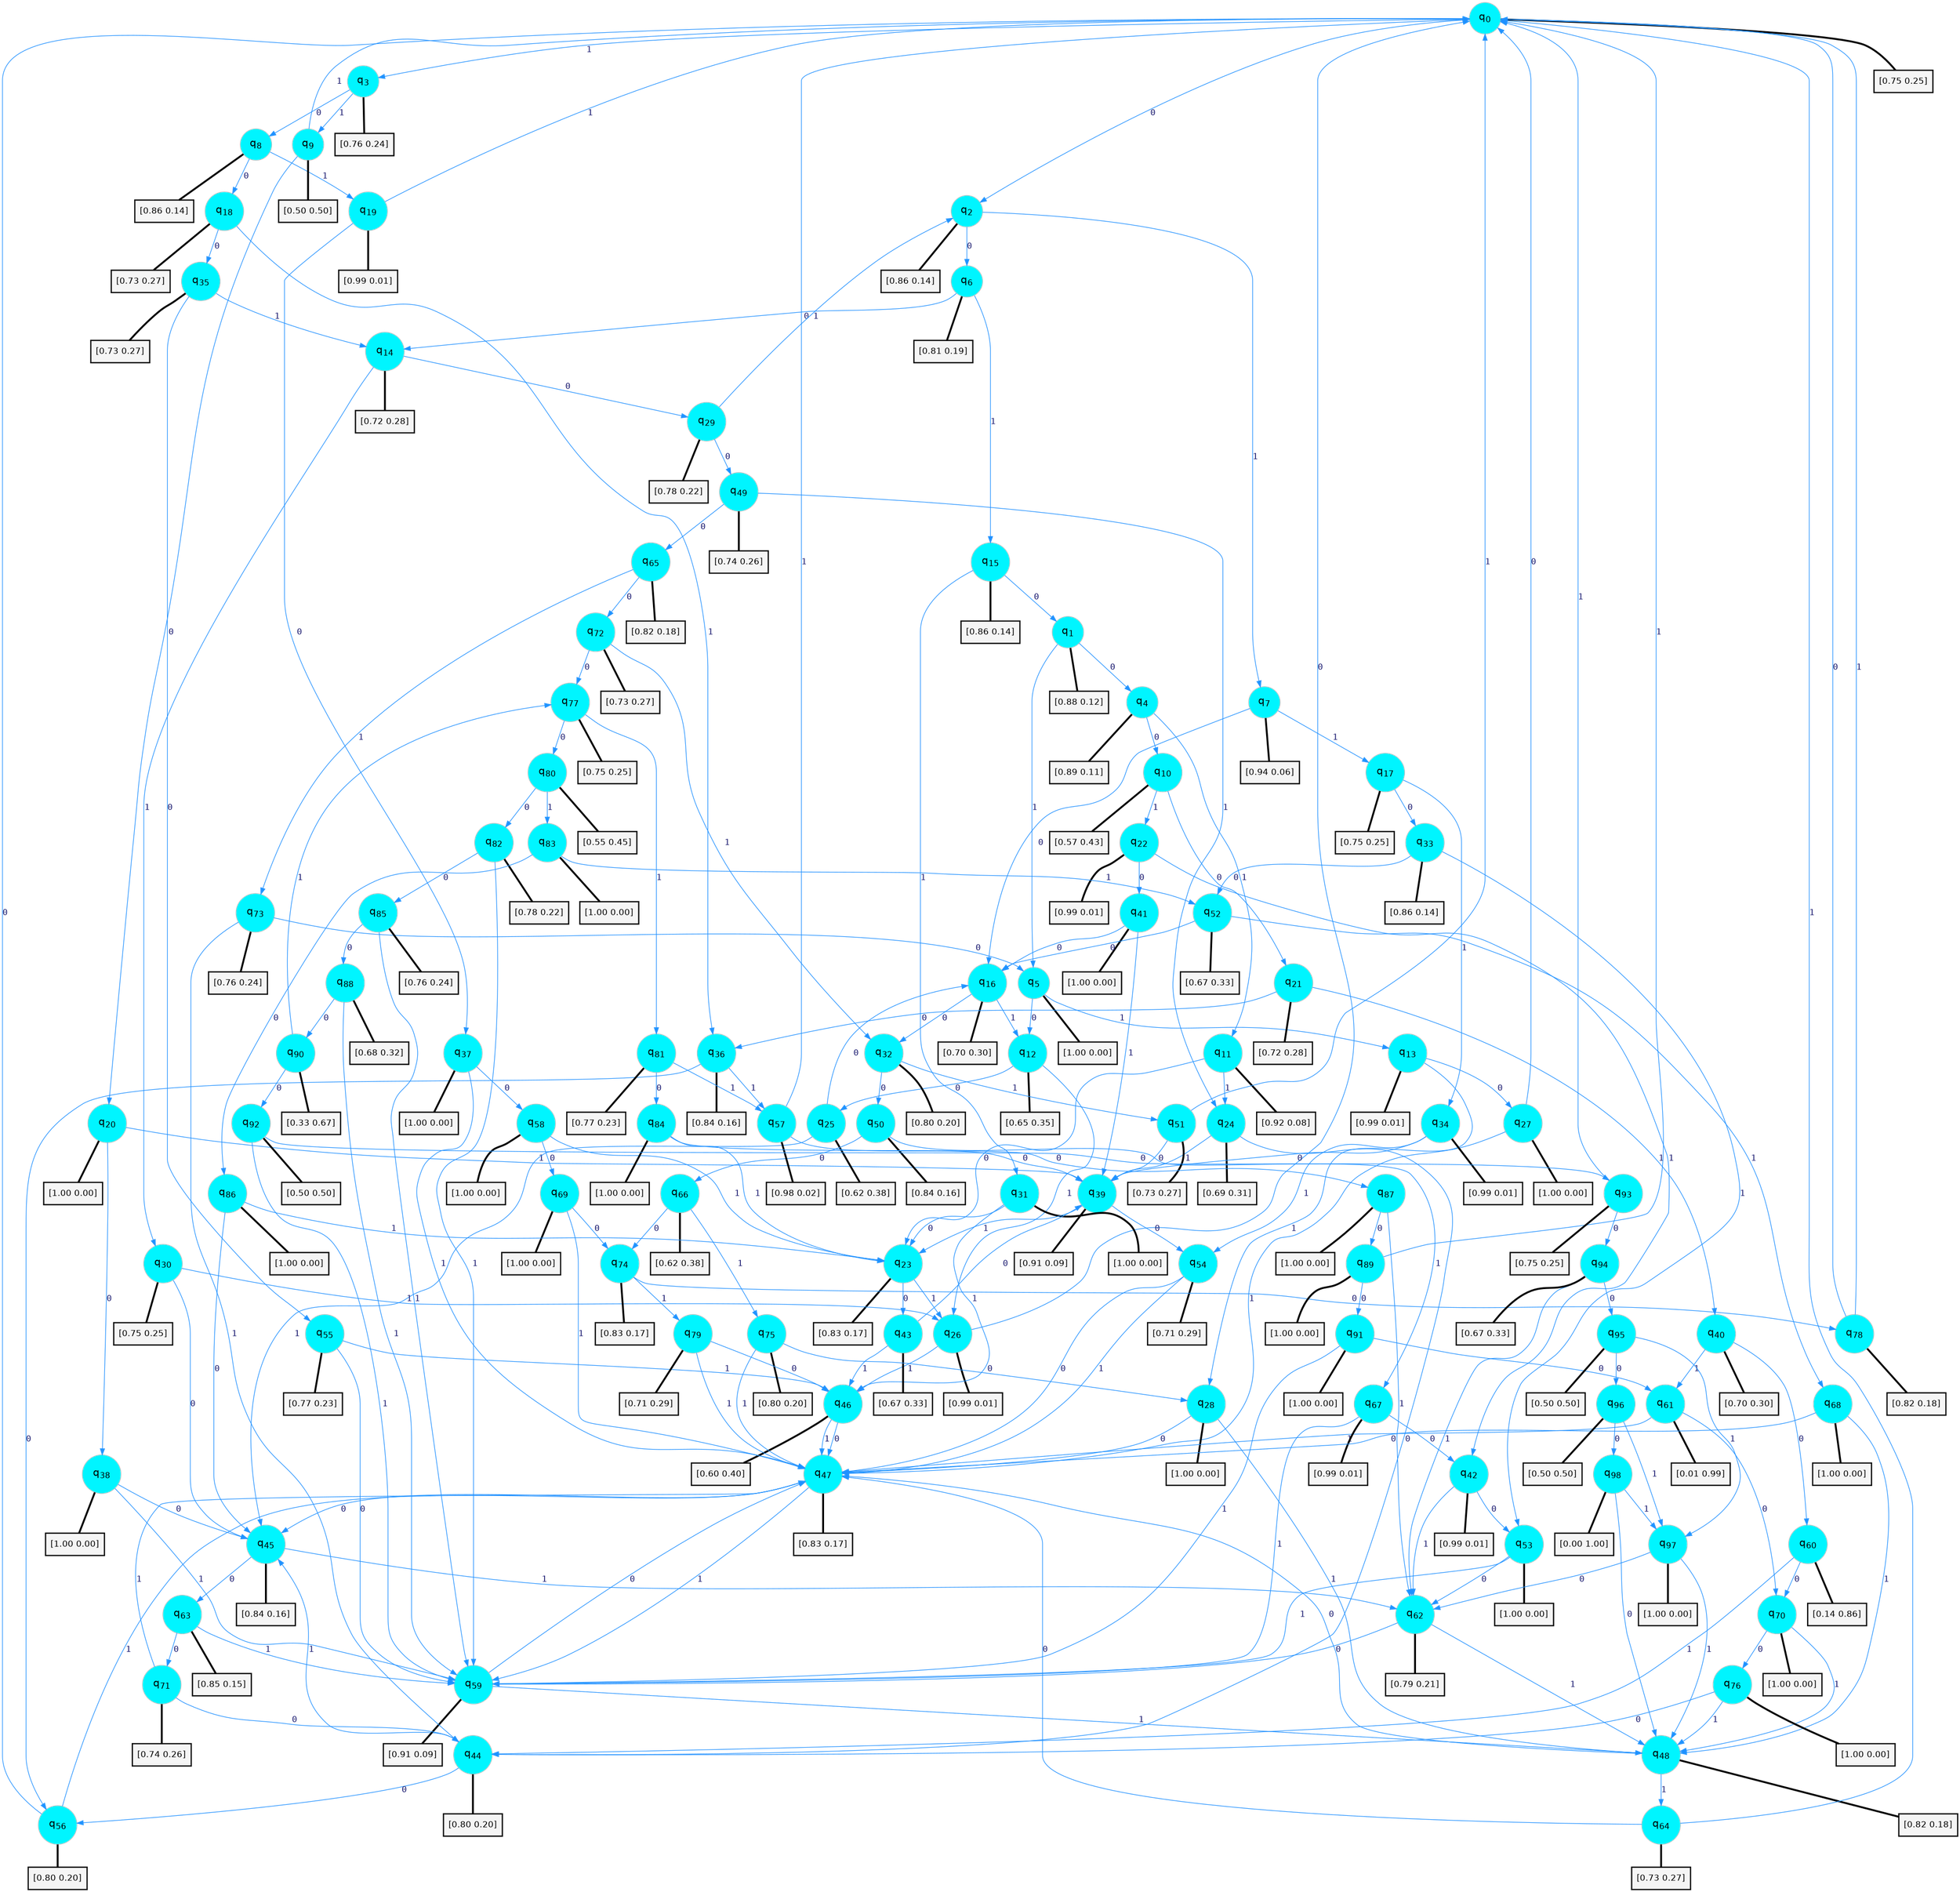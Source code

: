 digraph G {
graph [
bgcolor=transparent, dpi=300, rankdir=TD, size="40,25"];
node [
color=gray, fillcolor=turquoise1, fontcolor=black, fontname=Helvetica, fontsize=16, fontweight=bold, shape=circle, style=filled];
edge [
arrowsize=1, color=dodgerblue1, fontcolor=midnightblue, fontname=courier, fontweight=bold, penwidth=1, style=solid, weight=20];
0[label=<q<SUB>0</SUB>>];
1[label=<q<SUB>1</SUB>>];
2[label=<q<SUB>2</SUB>>];
3[label=<q<SUB>3</SUB>>];
4[label=<q<SUB>4</SUB>>];
5[label=<q<SUB>5</SUB>>];
6[label=<q<SUB>6</SUB>>];
7[label=<q<SUB>7</SUB>>];
8[label=<q<SUB>8</SUB>>];
9[label=<q<SUB>9</SUB>>];
10[label=<q<SUB>10</SUB>>];
11[label=<q<SUB>11</SUB>>];
12[label=<q<SUB>12</SUB>>];
13[label=<q<SUB>13</SUB>>];
14[label=<q<SUB>14</SUB>>];
15[label=<q<SUB>15</SUB>>];
16[label=<q<SUB>16</SUB>>];
17[label=<q<SUB>17</SUB>>];
18[label=<q<SUB>18</SUB>>];
19[label=<q<SUB>19</SUB>>];
20[label=<q<SUB>20</SUB>>];
21[label=<q<SUB>21</SUB>>];
22[label=<q<SUB>22</SUB>>];
23[label=<q<SUB>23</SUB>>];
24[label=<q<SUB>24</SUB>>];
25[label=<q<SUB>25</SUB>>];
26[label=<q<SUB>26</SUB>>];
27[label=<q<SUB>27</SUB>>];
28[label=<q<SUB>28</SUB>>];
29[label=<q<SUB>29</SUB>>];
30[label=<q<SUB>30</SUB>>];
31[label=<q<SUB>31</SUB>>];
32[label=<q<SUB>32</SUB>>];
33[label=<q<SUB>33</SUB>>];
34[label=<q<SUB>34</SUB>>];
35[label=<q<SUB>35</SUB>>];
36[label=<q<SUB>36</SUB>>];
37[label=<q<SUB>37</SUB>>];
38[label=<q<SUB>38</SUB>>];
39[label=<q<SUB>39</SUB>>];
40[label=<q<SUB>40</SUB>>];
41[label=<q<SUB>41</SUB>>];
42[label=<q<SUB>42</SUB>>];
43[label=<q<SUB>43</SUB>>];
44[label=<q<SUB>44</SUB>>];
45[label=<q<SUB>45</SUB>>];
46[label=<q<SUB>46</SUB>>];
47[label=<q<SUB>47</SUB>>];
48[label=<q<SUB>48</SUB>>];
49[label=<q<SUB>49</SUB>>];
50[label=<q<SUB>50</SUB>>];
51[label=<q<SUB>51</SUB>>];
52[label=<q<SUB>52</SUB>>];
53[label=<q<SUB>53</SUB>>];
54[label=<q<SUB>54</SUB>>];
55[label=<q<SUB>55</SUB>>];
56[label=<q<SUB>56</SUB>>];
57[label=<q<SUB>57</SUB>>];
58[label=<q<SUB>58</SUB>>];
59[label=<q<SUB>59</SUB>>];
60[label=<q<SUB>60</SUB>>];
61[label=<q<SUB>61</SUB>>];
62[label=<q<SUB>62</SUB>>];
63[label=<q<SUB>63</SUB>>];
64[label=<q<SUB>64</SUB>>];
65[label=<q<SUB>65</SUB>>];
66[label=<q<SUB>66</SUB>>];
67[label=<q<SUB>67</SUB>>];
68[label=<q<SUB>68</SUB>>];
69[label=<q<SUB>69</SUB>>];
70[label=<q<SUB>70</SUB>>];
71[label=<q<SUB>71</SUB>>];
72[label=<q<SUB>72</SUB>>];
73[label=<q<SUB>73</SUB>>];
74[label=<q<SUB>74</SUB>>];
75[label=<q<SUB>75</SUB>>];
76[label=<q<SUB>76</SUB>>];
77[label=<q<SUB>77</SUB>>];
78[label=<q<SUB>78</SUB>>];
79[label=<q<SUB>79</SUB>>];
80[label=<q<SUB>80</SUB>>];
81[label=<q<SUB>81</SUB>>];
82[label=<q<SUB>82</SUB>>];
83[label=<q<SUB>83</SUB>>];
84[label=<q<SUB>84</SUB>>];
85[label=<q<SUB>85</SUB>>];
86[label=<q<SUB>86</SUB>>];
87[label=<q<SUB>87</SUB>>];
88[label=<q<SUB>88</SUB>>];
89[label=<q<SUB>89</SUB>>];
90[label=<q<SUB>90</SUB>>];
91[label=<q<SUB>91</SUB>>];
92[label=<q<SUB>92</SUB>>];
93[label=<q<SUB>93</SUB>>];
94[label=<q<SUB>94</SUB>>];
95[label=<q<SUB>95</SUB>>];
96[label=<q<SUB>96</SUB>>];
97[label=<q<SUB>97</SUB>>];
98[label=<q<SUB>98</SUB>>];
99[label="[0.75 0.25]", shape=box,fontcolor=black, fontname=Helvetica, fontsize=14, penwidth=2, fillcolor=whitesmoke,color=black];
100[label="[0.88 0.12]", shape=box,fontcolor=black, fontname=Helvetica, fontsize=14, penwidth=2, fillcolor=whitesmoke,color=black];
101[label="[0.86 0.14]", shape=box,fontcolor=black, fontname=Helvetica, fontsize=14, penwidth=2, fillcolor=whitesmoke,color=black];
102[label="[0.76 0.24]", shape=box,fontcolor=black, fontname=Helvetica, fontsize=14, penwidth=2, fillcolor=whitesmoke,color=black];
103[label="[0.89 0.11]", shape=box,fontcolor=black, fontname=Helvetica, fontsize=14, penwidth=2, fillcolor=whitesmoke,color=black];
104[label="[1.00 0.00]", shape=box,fontcolor=black, fontname=Helvetica, fontsize=14, penwidth=2, fillcolor=whitesmoke,color=black];
105[label="[0.81 0.19]", shape=box,fontcolor=black, fontname=Helvetica, fontsize=14, penwidth=2, fillcolor=whitesmoke,color=black];
106[label="[0.94 0.06]", shape=box,fontcolor=black, fontname=Helvetica, fontsize=14, penwidth=2, fillcolor=whitesmoke,color=black];
107[label="[0.86 0.14]", shape=box,fontcolor=black, fontname=Helvetica, fontsize=14, penwidth=2, fillcolor=whitesmoke,color=black];
108[label="[0.50 0.50]", shape=box,fontcolor=black, fontname=Helvetica, fontsize=14, penwidth=2, fillcolor=whitesmoke,color=black];
109[label="[0.57 0.43]", shape=box,fontcolor=black, fontname=Helvetica, fontsize=14, penwidth=2, fillcolor=whitesmoke,color=black];
110[label="[0.92 0.08]", shape=box,fontcolor=black, fontname=Helvetica, fontsize=14, penwidth=2, fillcolor=whitesmoke,color=black];
111[label="[0.65 0.35]", shape=box,fontcolor=black, fontname=Helvetica, fontsize=14, penwidth=2, fillcolor=whitesmoke,color=black];
112[label="[0.99 0.01]", shape=box,fontcolor=black, fontname=Helvetica, fontsize=14, penwidth=2, fillcolor=whitesmoke,color=black];
113[label="[0.72 0.28]", shape=box,fontcolor=black, fontname=Helvetica, fontsize=14, penwidth=2, fillcolor=whitesmoke,color=black];
114[label="[0.86 0.14]", shape=box,fontcolor=black, fontname=Helvetica, fontsize=14, penwidth=2, fillcolor=whitesmoke,color=black];
115[label="[0.70 0.30]", shape=box,fontcolor=black, fontname=Helvetica, fontsize=14, penwidth=2, fillcolor=whitesmoke,color=black];
116[label="[0.75 0.25]", shape=box,fontcolor=black, fontname=Helvetica, fontsize=14, penwidth=2, fillcolor=whitesmoke,color=black];
117[label="[0.73 0.27]", shape=box,fontcolor=black, fontname=Helvetica, fontsize=14, penwidth=2, fillcolor=whitesmoke,color=black];
118[label="[0.99 0.01]", shape=box,fontcolor=black, fontname=Helvetica, fontsize=14, penwidth=2, fillcolor=whitesmoke,color=black];
119[label="[1.00 0.00]", shape=box,fontcolor=black, fontname=Helvetica, fontsize=14, penwidth=2, fillcolor=whitesmoke,color=black];
120[label="[0.72 0.28]", shape=box,fontcolor=black, fontname=Helvetica, fontsize=14, penwidth=2, fillcolor=whitesmoke,color=black];
121[label="[0.99 0.01]", shape=box,fontcolor=black, fontname=Helvetica, fontsize=14, penwidth=2, fillcolor=whitesmoke,color=black];
122[label="[0.83 0.17]", shape=box,fontcolor=black, fontname=Helvetica, fontsize=14, penwidth=2, fillcolor=whitesmoke,color=black];
123[label="[0.69 0.31]", shape=box,fontcolor=black, fontname=Helvetica, fontsize=14, penwidth=2, fillcolor=whitesmoke,color=black];
124[label="[0.62 0.38]", shape=box,fontcolor=black, fontname=Helvetica, fontsize=14, penwidth=2, fillcolor=whitesmoke,color=black];
125[label="[0.99 0.01]", shape=box,fontcolor=black, fontname=Helvetica, fontsize=14, penwidth=2, fillcolor=whitesmoke,color=black];
126[label="[1.00 0.00]", shape=box,fontcolor=black, fontname=Helvetica, fontsize=14, penwidth=2, fillcolor=whitesmoke,color=black];
127[label="[1.00 0.00]", shape=box,fontcolor=black, fontname=Helvetica, fontsize=14, penwidth=2, fillcolor=whitesmoke,color=black];
128[label="[0.78 0.22]", shape=box,fontcolor=black, fontname=Helvetica, fontsize=14, penwidth=2, fillcolor=whitesmoke,color=black];
129[label="[0.75 0.25]", shape=box,fontcolor=black, fontname=Helvetica, fontsize=14, penwidth=2, fillcolor=whitesmoke,color=black];
130[label="[1.00 0.00]", shape=box,fontcolor=black, fontname=Helvetica, fontsize=14, penwidth=2, fillcolor=whitesmoke,color=black];
131[label="[0.80 0.20]", shape=box,fontcolor=black, fontname=Helvetica, fontsize=14, penwidth=2, fillcolor=whitesmoke,color=black];
132[label="[0.86 0.14]", shape=box,fontcolor=black, fontname=Helvetica, fontsize=14, penwidth=2, fillcolor=whitesmoke,color=black];
133[label="[0.99 0.01]", shape=box,fontcolor=black, fontname=Helvetica, fontsize=14, penwidth=2, fillcolor=whitesmoke,color=black];
134[label="[0.73 0.27]", shape=box,fontcolor=black, fontname=Helvetica, fontsize=14, penwidth=2, fillcolor=whitesmoke,color=black];
135[label="[0.84 0.16]", shape=box,fontcolor=black, fontname=Helvetica, fontsize=14, penwidth=2, fillcolor=whitesmoke,color=black];
136[label="[1.00 0.00]", shape=box,fontcolor=black, fontname=Helvetica, fontsize=14, penwidth=2, fillcolor=whitesmoke,color=black];
137[label="[1.00 0.00]", shape=box,fontcolor=black, fontname=Helvetica, fontsize=14, penwidth=2, fillcolor=whitesmoke,color=black];
138[label="[0.91 0.09]", shape=box,fontcolor=black, fontname=Helvetica, fontsize=14, penwidth=2, fillcolor=whitesmoke,color=black];
139[label="[0.70 0.30]", shape=box,fontcolor=black, fontname=Helvetica, fontsize=14, penwidth=2, fillcolor=whitesmoke,color=black];
140[label="[1.00 0.00]", shape=box,fontcolor=black, fontname=Helvetica, fontsize=14, penwidth=2, fillcolor=whitesmoke,color=black];
141[label="[0.99 0.01]", shape=box,fontcolor=black, fontname=Helvetica, fontsize=14, penwidth=2, fillcolor=whitesmoke,color=black];
142[label="[0.67 0.33]", shape=box,fontcolor=black, fontname=Helvetica, fontsize=14, penwidth=2, fillcolor=whitesmoke,color=black];
143[label="[0.80 0.20]", shape=box,fontcolor=black, fontname=Helvetica, fontsize=14, penwidth=2, fillcolor=whitesmoke,color=black];
144[label="[0.84 0.16]", shape=box,fontcolor=black, fontname=Helvetica, fontsize=14, penwidth=2, fillcolor=whitesmoke,color=black];
145[label="[0.60 0.40]", shape=box,fontcolor=black, fontname=Helvetica, fontsize=14, penwidth=2, fillcolor=whitesmoke,color=black];
146[label="[0.83 0.17]", shape=box,fontcolor=black, fontname=Helvetica, fontsize=14, penwidth=2, fillcolor=whitesmoke,color=black];
147[label="[0.82 0.18]", shape=box,fontcolor=black, fontname=Helvetica, fontsize=14, penwidth=2, fillcolor=whitesmoke,color=black];
148[label="[0.74 0.26]", shape=box,fontcolor=black, fontname=Helvetica, fontsize=14, penwidth=2, fillcolor=whitesmoke,color=black];
149[label="[0.84 0.16]", shape=box,fontcolor=black, fontname=Helvetica, fontsize=14, penwidth=2, fillcolor=whitesmoke,color=black];
150[label="[0.73 0.27]", shape=box,fontcolor=black, fontname=Helvetica, fontsize=14, penwidth=2, fillcolor=whitesmoke,color=black];
151[label="[0.67 0.33]", shape=box,fontcolor=black, fontname=Helvetica, fontsize=14, penwidth=2, fillcolor=whitesmoke,color=black];
152[label="[1.00 0.00]", shape=box,fontcolor=black, fontname=Helvetica, fontsize=14, penwidth=2, fillcolor=whitesmoke,color=black];
153[label="[0.71 0.29]", shape=box,fontcolor=black, fontname=Helvetica, fontsize=14, penwidth=2, fillcolor=whitesmoke,color=black];
154[label="[0.77 0.23]", shape=box,fontcolor=black, fontname=Helvetica, fontsize=14, penwidth=2, fillcolor=whitesmoke,color=black];
155[label="[0.80 0.20]", shape=box,fontcolor=black, fontname=Helvetica, fontsize=14, penwidth=2, fillcolor=whitesmoke,color=black];
156[label="[0.98 0.02]", shape=box,fontcolor=black, fontname=Helvetica, fontsize=14, penwidth=2, fillcolor=whitesmoke,color=black];
157[label="[1.00 0.00]", shape=box,fontcolor=black, fontname=Helvetica, fontsize=14, penwidth=2, fillcolor=whitesmoke,color=black];
158[label="[0.91 0.09]", shape=box,fontcolor=black, fontname=Helvetica, fontsize=14, penwidth=2, fillcolor=whitesmoke,color=black];
159[label="[0.14 0.86]", shape=box,fontcolor=black, fontname=Helvetica, fontsize=14, penwidth=2, fillcolor=whitesmoke,color=black];
160[label="[0.01 0.99]", shape=box,fontcolor=black, fontname=Helvetica, fontsize=14, penwidth=2, fillcolor=whitesmoke,color=black];
161[label="[0.79 0.21]", shape=box,fontcolor=black, fontname=Helvetica, fontsize=14, penwidth=2, fillcolor=whitesmoke,color=black];
162[label="[0.85 0.15]", shape=box,fontcolor=black, fontname=Helvetica, fontsize=14, penwidth=2, fillcolor=whitesmoke,color=black];
163[label="[0.73 0.27]", shape=box,fontcolor=black, fontname=Helvetica, fontsize=14, penwidth=2, fillcolor=whitesmoke,color=black];
164[label="[0.82 0.18]", shape=box,fontcolor=black, fontname=Helvetica, fontsize=14, penwidth=2, fillcolor=whitesmoke,color=black];
165[label="[0.62 0.38]", shape=box,fontcolor=black, fontname=Helvetica, fontsize=14, penwidth=2, fillcolor=whitesmoke,color=black];
166[label="[0.99 0.01]", shape=box,fontcolor=black, fontname=Helvetica, fontsize=14, penwidth=2, fillcolor=whitesmoke,color=black];
167[label="[1.00 0.00]", shape=box,fontcolor=black, fontname=Helvetica, fontsize=14, penwidth=2, fillcolor=whitesmoke,color=black];
168[label="[1.00 0.00]", shape=box,fontcolor=black, fontname=Helvetica, fontsize=14, penwidth=2, fillcolor=whitesmoke,color=black];
169[label="[1.00 0.00]", shape=box,fontcolor=black, fontname=Helvetica, fontsize=14, penwidth=2, fillcolor=whitesmoke,color=black];
170[label="[0.74 0.26]", shape=box,fontcolor=black, fontname=Helvetica, fontsize=14, penwidth=2, fillcolor=whitesmoke,color=black];
171[label="[0.73 0.27]", shape=box,fontcolor=black, fontname=Helvetica, fontsize=14, penwidth=2, fillcolor=whitesmoke,color=black];
172[label="[0.76 0.24]", shape=box,fontcolor=black, fontname=Helvetica, fontsize=14, penwidth=2, fillcolor=whitesmoke,color=black];
173[label="[0.83 0.17]", shape=box,fontcolor=black, fontname=Helvetica, fontsize=14, penwidth=2, fillcolor=whitesmoke,color=black];
174[label="[0.80 0.20]", shape=box,fontcolor=black, fontname=Helvetica, fontsize=14, penwidth=2, fillcolor=whitesmoke,color=black];
175[label="[1.00 0.00]", shape=box,fontcolor=black, fontname=Helvetica, fontsize=14, penwidth=2, fillcolor=whitesmoke,color=black];
176[label="[0.75 0.25]", shape=box,fontcolor=black, fontname=Helvetica, fontsize=14, penwidth=2, fillcolor=whitesmoke,color=black];
177[label="[0.82 0.18]", shape=box,fontcolor=black, fontname=Helvetica, fontsize=14, penwidth=2, fillcolor=whitesmoke,color=black];
178[label="[0.71 0.29]", shape=box,fontcolor=black, fontname=Helvetica, fontsize=14, penwidth=2, fillcolor=whitesmoke,color=black];
179[label="[0.55 0.45]", shape=box,fontcolor=black, fontname=Helvetica, fontsize=14, penwidth=2, fillcolor=whitesmoke,color=black];
180[label="[0.77 0.23]", shape=box,fontcolor=black, fontname=Helvetica, fontsize=14, penwidth=2, fillcolor=whitesmoke,color=black];
181[label="[0.78 0.22]", shape=box,fontcolor=black, fontname=Helvetica, fontsize=14, penwidth=2, fillcolor=whitesmoke,color=black];
182[label="[1.00 0.00]", shape=box,fontcolor=black, fontname=Helvetica, fontsize=14, penwidth=2, fillcolor=whitesmoke,color=black];
183[label="[1.00 0.00]", shape=box,fontcolor=black, fontname=Helvetica, fontsize=14, penwidth=2, fillcolor=whitesmoke,color=black];
184[label="[0.76 0.24]", shape=box,fontcolor=black, fontname=Helvetica, fontsize=14, penwidth=2, fillcolor=whitesmoke,color=black];
185[label="[1.00 0.00]", shape=box,fontcolor=black, fontname=Helvetica, fontsize=14, penwidth=2, fillcolor=whitesmoke,color=black];
186[label="[1.00 0.00]", shape=box,fontcolor=black, fontname=Helvetica, fontsize=14, penwidth=2, fillcolor=whitesmoke,color=black];
187[label="[0.68 0.32]", shape=box,fontcolor=black, fontname=Helvetica, fontsize=14, penwidth=2, fillcolor=whitesmoke,color=black];
188[label="[1.00 0.00]", shape=box,fontcolor=black, fontname=Helvetica, fontsize=14, penwidth=2, fillcolor=whitesmoke,color=black];
189[label="[0.33 0.67]", shape=box,fontcolor=black, fontname=Helvetica, fontsize=14, penwidth=2, fillcolor=whitesmoke,color=black];
190[label="[1.00 0.00]", shape=box,fontcolor=black, fontname=Helvetica, fontsize=14, penwidth=2, fillcolor=whitesmoke,color=black];
191[label="[0.50 0.50]", shape=box,fontcolor=black, fontname=Helvetica, fontsize=14, penwidth=2, fillcolor=whitesmoke,color=black];
192[label="[0.75 0.25]", shape=box,fontcolor=black, fontname=Helvetica, fontsize=14, penwidth=2, fillcolor=whitesmoke,color=black];
193[label="[0.67 0.33]", shape=box,fontcolor=black, fontname=Helvetica, fontsize=14, penwidth=2, fillcolor=whitesmoke,color=black];
194[label="[0.50 0.50]", shape=box,fontcolor=black, fontname=Helvetica, fontsize=14, penwidth=2, fillcolor=whitesmoke,color=black];
195[label="[0.50 0.50]", shape=box,fontcolor=black, fontname=Helvetica, fontsize=14, penwidth=2, fillcolor=whitesmoke,color=black];
196[label="[1.00 0.00]", shape=box,fontcolor=black, fontname=Helvetica, fontsize=14, penwidth=2, fillcolor=whitesmoke,color=black];
197[label="[0.00 1.00]", shape=box,fontcolor=black, fontname=Helvetica, fontsize=14, penwidth=2, fillcolor=whitesmoke,color=black];
0->2 [label=0];
0->3 [label=1];
0->99 [arrowhead=none, penwidth=3,color=black];
1->4 [label=0];
1->5 [label=1];
1->100 [arrowhead=none, penwidth=3,color=black];
2->6 [label=0];
2->7 [label=1];
2->101 [arrowhead=none, penwidth=3,color=black];
3->8 [label=0];
3->9 [label=1];
3->102 [arrowhead=none, penwidth=3,color=black];
4->10 [label=0];
4->11 [label=1];
4->103 [arrowhead=none, penwidth=3,color=black];
5->12 [label=0];
5->13 [label=1];
5->104 [arrowhead=none, penwidth=3,color=black];
6->14 [label=0];
6->15 [label=1];
6->105 [arrowhead=none, penwidth=3,color=black];
7->16 [label=0];
7->17 [label=1];
7->106 [arrowhead=none, penwidth=3,color=black];
8->18 [label=0];
8->19 [label=1];
8->107 [arrowhead=none, penwidth=3,color=black];
9->20 [label=0];
9->0 [label=1];
9->108 [arrowhead=none, penwidth=3,color=black];
10->21 [label=0];
10->22 [label=1];
10->109 [arrowhead=none, penwidth=3,color=black];
11->23 [label=0];
11->24 [label=1];
11->110 [arrowhead=none, penwidth=3,color=black];
12->25 [label=0];
12->26 [label=1];
12->111 [arrowhead=none, penwidth=3,color=black];
13->27 [label=0];
13->28 [label=1];
13->112 [arrowhead=none, penwidth=3,color=black];
14->29 [label=0];
14->30 [label=1];
14->113 [arrowhead=none, penwidth=3,color=black];
15->1 [label=0];
15->31 [label=1];
15->114 [arrowhead=none, penwidth=3,color=black];
16->32 [label=0];
16->12 [label=1];
16->115 [arrowhead=none, penwidth=3,color=black];
17->33 [label=0];
17->34 [label=1];
17->116 [arrowhead=none, penwidth=3,color=black];
18->35 [label=0];
18->36 [label=1];
18->117 [arrowhead=none, penwidth=3,color=black];
19->37 [label=0];
19->0 [label=1];
19->118 [arrowhead=none, penwidth=3,color=black];
20->38 [label=0];
20->39 [label=1];
20->119 [arrowhead=none, penwidth=3,color=black];
21->36 [label=0];
21->40 [label=1];
21->120 [arrowhead=none, penwidth=3,color=black];
22->41 [label=0];
22->42 [label=1];
22->121 [arrowhead=none, penwidth=3,color=black];
23->43 [label=0];
23->26 [label=1];
23->122 [arrowhead=none, penwidth=3,color=black];
24->44 [label=0];
24->39 [label=1];
24->123 [arrowhead=none, penwidth=3,color=black];
25->16 [label=0];
25->45 [label=1];
25->124 [arrowhead=none, penwidth=3,color=black];
26->0 [label=0];
26->46 [label=1];
26->125 [arrowhead=none, penwidth=3,color=black];
27->0 [label=0];
27->47 [label=1];
27->126 [arrowhead=none, penwidth=3,color=black];
28->47 [label=0];
28->48 [label=1];
28->127 [arrowhead=none, penwidth=3,color=black];
29->49 [label=0];
29->2 [label=1];
29->128 [arrowhead=none, penwidth=3,color=black];
30->45 [label=0];
30->26 [label=1];
30->129 [arrowhead=none, penwidth=3,color=black];
31->23 [label=0];
31->46 [label=1];
31->130 [arrowhead=none, penwidth=3,color=black];
32->50 [label=0];
32->51 [label=1];
32->131 [arrowhead=none, penwidth=3,color=black];
33->52 [label=0];
33->53 [label=1];
33->132 [arrowhead=none, penwidth=3,color=black];
34->39 [label=0];
34->54 [label=1];
34->133 [arrowhead=none, penwidth=3,color=black];
35->55 [label=0];
35->14 [label=1];
35->134 [arrowhead=none, penwidth=3,color=black];
36->56 [label=0];
36->57 [label=1];
36->135 [arrowhead=none, penwidth=3,color=black];
37->58 [label=0];
37->47 [label=1];
37->136 [arrowhead=none, penwidth=3,color=black];
38->45 [label=0];
38->59 [label=1];
38->137 [arrowhead=none, penwidth=3,color=black];
39->54 [label=0];
39->23 [label=1];
39->138 [arrowhead=none, penwidth=3,color=black];
40->60 [label=0];
40->61 [label=1];
40->139 [arrowhead=none, penwidth=3,color=black];
41->16 [label=0];
41->39 [label=1];
41->140 [arrowhead=none, penwidth=3,color=black];
42->53 [label=0];
42->62 [label=1];
42->141 [arrowhead=none, penwidth=3,color=black];
43->39 [label=0];
43->46 [label=1];
43->142 [arrowhead=none, penwidth=3,color=black];
44->56 [label=0];
44->45 [label=1];
44->143 [arrowhead=none, penwidth=3,color=black];
45->63 [label=0];
45->62 [label=1];
45->144 [arrowhead=none, penwidth=3,color=black];
46->47 [label=0];
46->47 [label=1];
46->145 [arrowhead=none, penwidth=3,color=black];
47->45 [label=0];
47->59 [label=1];
47->146 [arrowhead=none, penwidth=3,color=black];
48->47 [label=0];
48->64 [label=1];
48->147 [arrowhead=none, penwidth=3,color=black];
49->65 [label=0];
49->24 [label=1];
49->148 [arrowhead=none, penwidth=3,color=black];
50->66 [label=0];
50->67 [label=1];
50->149 [arrowhead=none, penwidth=3,color=black];
51->39 [label=0];
51->0 [label=1];
51->150 [arrowhead=none, penwidth=3,color=black];
52->16 [label=0];
52->68 [label=1];
52->151 [arrowhead=none, penwidth=3,color=black];
53->62 [label=0];
53->59 [label=1];
53->152 [arrowhead=none, penwidth=3,color=black];
54->47 [label=0];
54->47 [label=1];
54->153 [arrowhead=none, penwidth=3,color=black];
55->59 [label=0];
55->46 [label=1];
55->154 [arrowhead=none, penwidth=3,color=black];
56->0 [label=0];
56->47 [label=1];
56->155 [arrowhead=none, penwidth=3,color=black];
57->39 [label=0];
57->0 [label=1];
57->156 [arrowhead=none, penwidth=3,color=black];
58->69 [label=0];
58->23 [label=1];
58->157 [arrowhead=none, penwidth=3,color=black];
59->47 [label=0];
59->48 [label=1];
59->158 [arrowhead=none, penwidth=3,color=black];
60->70 [label=0];
60->44 [label=1];
60->159 [arrowhead=none, penwidth=3,color=black];
61->70 [label=0];
61->47 [label=1];
61->160 [arrowhead=none, penwidth=3,color=black];
62->59 [label=0];
62->48 [label=1];
62->161 [arrowhead=none, penwidth=3,color=black];
63->71 [label=0];
63->59 [label=1];
63->162 [arrowhead=none, penwidth=3,color=black];
64->47 [label=0];
64->0 [label=1];
64->163 [arrowhead=none, penwidth=3,color=black];
65->72 [label=0];
65->73 [label=1];
65->164 [arrowhead=none, penwidth=3,color=black];
66->74 [label=0];
66->75 [label=1];
66->165 [arrowhead=none, penwidth=3,color=black];
67->42 [label=0];
67->59 [label=1];
67->166 [arrowhead=none, penwidth=3,color=black];
68->47 [label=0];
68->48 [label=1];
68->167 [arrowhead=none, penwidth=3,color=black];
69->74 [label=0];
69->47 [label=1];
69->168 [arrowhead=none, penwidth=3,color=black];
70->76 [label=0];
70->48 [label=1];
70->169 [arrowhead=none, penwidth=3,color=black];
71->44 [label=0];
71->47 [label=1];
71->170 [arrowhead=none, penwidth=3,color=black];
72->77 [label=0];
72->32 [label=1];
72->171 [arrowhead=none, penwidth=3,color=black];
73->5 [label=0];
73->44 [label=1];
73->172 [arrowhead=none, penwidth=3,color=black];
74->78 [label=0];
74->79 [label=1];
74->173 [arrowhead=none, penwidth=3,color=black];
75->28 [label=0];
75->47 [label=1];
75->174 [arrowhead=none, penwidth=3,color=black];
76->44 [label=0];
76->48 [label=1];
76->175 [arrowhead=none, penwidth=3,color=black];
77->80 [label=0];
77->81 [label=1];
77->176 [arrowhead=none, penwidth=3,color=black];
78->0 [label=0];
78->0 [label=1];
78->177 [arrowhead=none, penwidth=3,color=black];
79->46 [label=0];
79->47 [label=1];
79->178 [arrowhead=none, penwidth=3,color=black];
80->82 [label=0];
80->83 [label=1];
80->179 [arrowhead=none, penwidth=3,color=black];
81->84 [label=0];
81->57 [label=1];
81->180 [arrowhead=none, penwidth=3,color=black];
82->85 [label=0];
82->59 [label=1];
82->181 [arrowhead=none, penwidth=3,color=black];
83->86 [label=0];
83->52 [label=1];
83->182 [arrowhead=none, penwidth=3,color=black];
84->87 [label=0];
84->23 [label=1];
84->183 [arrowhead=none, penwidth=3,color=black];
85->88 [label=0];
85->59 [label=1];
85->184 [arrowhead=none, penwidth=3,color=black];
86->45 [label=0];
86->23 [label=1];
86->185 [arrowhead=none, penwidth=3,color=black];
87->89 [label=0];
87->62 [label=1];
87->186 [arrowhead=none, penwidth=3,color=black];
88->90 [label=0];
88->59 [label=1];
88->187 [arrowhead=none, penwidth=3,color=black];
89->91 [label=0];
89->0 [label=1];
89->188 [arrowhead=none, penwidth=3,color=black];
90->92 [label=0];
90->77 [label=1];
90->189 [arrowhead=none, penwidth=3,color=black];
91->61 [label=0];
91->59 [label=1];
91->190 [arrowhead=none, penwidth=3,color=black];
92->93 [label=0];
92->59 [label=1];
92->191 [arrowhead=none, penwidth=3,color=black];
93->94 [label=0];
93->0 [label=1];
93->192 [arrowhead=none, penwidth=3,color=black];
94->95 [label=0];
94->62 [label=1];
94->193 [arrowhead=none, penwidth=3,color=black];
95->96 [label=0];
95->97 [label=1];
95->194 [arrowhead=none, penwidth=3,color=black];
96->98 [label=0];
96->97 [label=1];
96->195 [arrowhead=none, penwidth=3,color=black];
97->62 [label=0];
97->48 [label=1];
97->196 [arrowhead=none, penwidth=3,color=black];
98->48 [label=0];
98->97 [label=1];
98->197 [arrowhead=none, penwidth=3,color=black];
}
